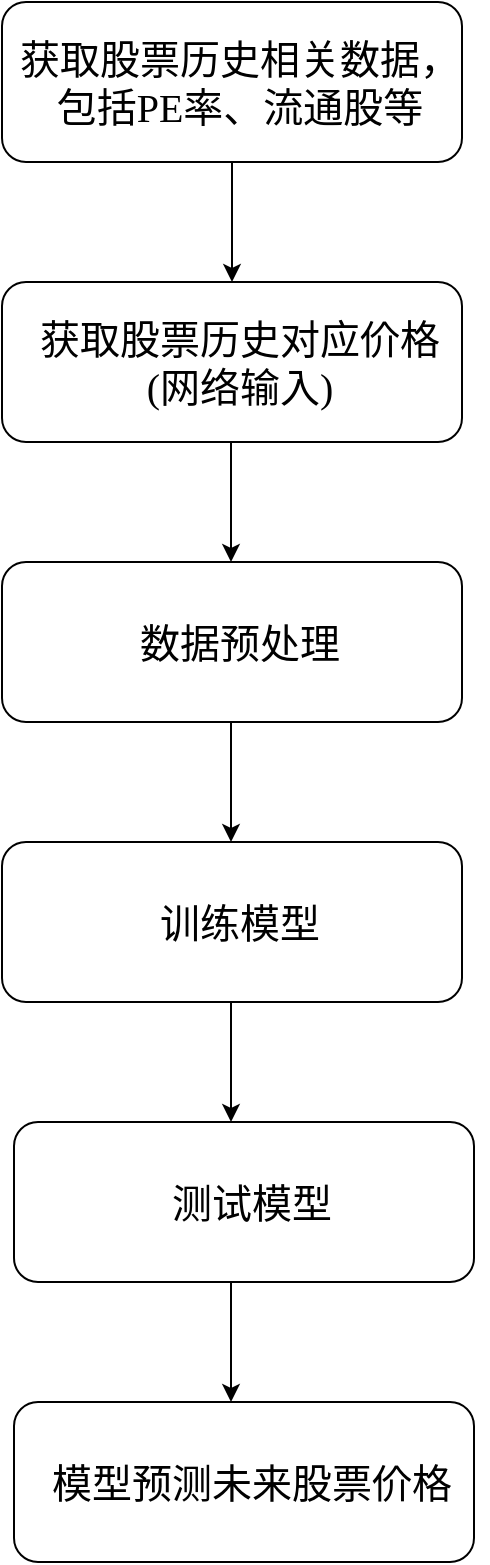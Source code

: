 <mxfile version="20.8.5" type="github">
  <diagram id="T63IlzuiBs5wLvhRpo8d" name="第 1 页">
    <mxGraphModel dx="1126" dy="775" grid="1" gridSize="10" guides="1" tooltips="1" connect="1" arrows="1" fold="1" page="1" pageScale="1" pageWidth="827" pageHeight="1169" math="0" shadow="0">
      <root>
        <mxCell id="0" />
        <mxCell id="1" parent="0" />
        <mxCell id="gfBipXdxCQRcXqJjREAv-1" value="获取股票历史相关数据，包括PE率、流通股等" style="rounded=1;whiteSpace=wrap;html=1;fontStyle=0;fontSize=20;align=center;labelBackgroundColor=none;glass=0;shadow=0;overflow=hidden;verticalAlign=middle;fontFamily=Tahoma;spacingTop=0;spacing=4;spacingLeft=-3;spacingRight=-11;" vertex="1" parent="1">
          <mxGeometry x="274" y="70" width="230" height="80" as="geometry" />
        </mxCell>
        <mxCell id="gfBipXdxCQRcXqJjREAv-2" value="获取股票历史对应价格&lt;br&gt;(网络输入)" style="rounded=1;whiteSpace=wrap;html=1;fontStyle=0;fontSize=20;align=center;labelBackgroundColor=none;glass=0;shadow=0;overflow=hidden;verticalAlign=middle;fontFamily=Tahoma;spacingTop=0;spacing=4;spacingLeft=-3;spacingRight=-11;" vertex="1" parent="1">
          <mxGeometry x="274" y="210" width="230" height="80" as="geometry" />
        </mxCell>
        <mxCell id="gfBipXdxCQRcXqJjREAv-3" value="数据预处理" style="rounded=1;whiteSpace=wrap;html=1;fontStyle=0;fontSize=20;align=center;labelBackgroundColor=none;glass=0;shadow=0;overflow=hidden;verticalAlign=middle;fontFamily=Tahoma;spacingTop=0;spacing=4;spacingLeft=-3;spacingRight=-11;" vertex="1" parent="1">
          <mxGeometry x="274" y="350" width="230" height="80" as="geometry" />
        </mxCell>
        <mxCell id="gfBipXdxCQRcXqJjREAv-4" value="训练模型" style="rounded=1;whiteSpace=wrap;html=1;fontStyle=0;fontSize=20;align=center;labelBackgroundColor=none;glass=0;shadow=0;overflow=hidden;verticalAlign=middle;fontFamily=Tahoma;spacingTop=0;spacing=4;spacingLeft=-3;spacingRight=-11;" vertex="1" parent="1">
          <mxGeometry x="274" y="490" width="230" height="80" as="geometry" />
        </mxCell>
        <mxCell id="gfBipXdxCQRcXqJjREAv-5" value="测试模型" style="rounded=1;whiteSpace=wrap;html=1;fontStyle=0;fontSize=20;align=center;labelBackgroundColor=none;glass=0;shadow=0;overflow=hidden;verticalAlign=middle;fontFamily=Tahoma;spacingTop=0;spacing=4;spacingLeft=-3;spacingRight=-11;" vertex="1" parent="1">
          <mxGeometry x="280" y="630" width="230" height="80" as="geometry" />
        </mxCell>
        <mxCell id="gfBipXdxCQRcXqJjREAv-6" value="模型预测未来股票价格" style="rounded=1;whiteSpace=wrap;html=1;fontStyle=0;fontSize=20;align=center;labelBackgroundColor=none;glass=0;shadow=0;overflow=hidden;verticalAlign=middle;fontFamily=Tahoma;spacingTop=0;spacing=4;spacingLeft=-3;spacingRight=-11;" vertex="1" parent="1">
          <mxGeometry x="280" y="770" width="230" height="80" as="geometry" />
        </mxCell>
        <mxCell id="gfBipXdxCQRcXqJjREAv-7" value="" style="endArrow=classic;html=1;rounded=0;fontFamily=Tahoma;entryX=0.5;entryY=0;entryDx=0;entryDy=0;" edge="1" parent="1" source="gfBipXdxCQRcXqJjREAv-1" target="gfBipXdxCQRcXqJjREAv-2">
          <mxGeometry width="50" height="50" relative="1" as="geometry">
            <mxPoint x="390" y="540" as="sourcePoint" />
            <mxPoint x="440" y="490" as="targetPoint" />
          </mxGeometry>
        </mxCell>
        <mxCell id="gfBipXdxCQRcXqJjREAv-8" value="" style="endArrow=classic;html=1;rounded=0;fontFamily=Tahoma;entryX=0.5;entryY=0;entryDx=0;entryDy=0;" edge="1" parent="1">
          <mxGeometry width="50" height="50" relative="1" as="geometry">
            <mxPoint x="388.5" y="290" as="sourcePoint" />
            <mxPoint x="388.5" y="350" as="targetPoint" />
          </mxGeometry>
        </mxCell>
        <mxCell id="gfBipXdxCQRcXqJjREAv-9" value="" style="endArrow=classic;html=1;rounded=0;fontFamily=Tahoma;entryX=0.5;entryY=0;entryDx=0;entryDy=0;" edge="1" parent="1">
          <mxGeometry width="50" height="50" relative="1" as="geometry">
            <mxPoint x="388.5" y="430" as="sourcePoint" />
            <mxPoint x="388.5" y="490" as="targetPoint" />
          </mxGeometry>
        </mxCell>
        <mxCell id="gfBipXdxCQRcXqJjREAv-10" value="" style="endArrow=classic;html=1;rounded=0;fontFamily=Tahoma;entryX=0.5;entryY=0;entryDx=0;entryDy=0;" edge="1" parent="1">
          <mxGeometry width="50" height="50" relative="1" as="geometry">
            <mxPoint x="388.5" y="570" as="sourcePoint" />
            <mxPoint x="388.5" y="630" as="targetPoint" />
          </mxGeometry>
        </mxCell>
        <mxCell id="gfBipXdxCQRcXqJjREAv-11" value="" style="endArrow=classic;html=1;rounded=0;fontFamily=Tahoma;entryX=0.5;entryY=0;entryDx=0;entryDy=0;" edge="1" parent="1">
          <mxGeometry width="50" height="50" relative="1" as="geometry">
            <mxPoint x="388.5" y="710" as="sourcePoint" />
            <mxPoint x="388.5" y="770" as="targetPoint" />
          </mxGeometry>
        </mxCell>
      </root>
    </mxGraphModel>
  </diagram>
</mxfile>
